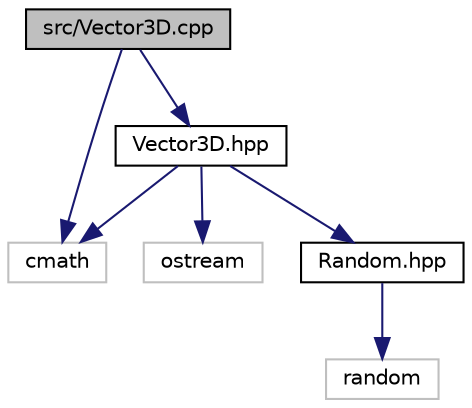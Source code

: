 digraph "src/Vector3D.cpp"
{
 // LATEX_PDF_SIZE
  edge [fontname="Helvetica",fontsize="10",labelfontname="Helvetica",labelfontsize="10"];
  node [fontname="Helvetica",fontsize="10",shape=record];
  Node1 [label="src/Vector3D.cpp",height=0.2,width=0.4,color="black", fillcolor="grey75", style="filled", fontcolor="black",tooltip="Implementation of the Vector3D class."];
  Node1 -> Node2 [color="midnightblue",fontsize="10",style="solid"];
  Node2 [label="Vector3D.hpp",height=0.2,width=0.4,color="black", fillcolor="white", style="filled",URL="$Vector3D_8hpp_source.html",tooltip=" "];
  Node2 -> Node3 [color="midnightblue",fontsize="10",style="solid"];
  Node3 [label="cmath",height=0.2,width=0.4,color="grey75", fillcolor="white", style="filled",tooltip=" "];
  Node2 -> Node4 [color="midnightblue",fontsize="10",style="solid"];
  Node4 [label="ostream",height=0.2,width=0.4,color="grey75", fillcolor="white", style="filled",tooltip=" "];
  Node2 -> Node5 [color="midnightblue",fontsize="10",style="solid"];
  Node5 [label="Random.hpp",height=0.2,width=0.4,color="black", fillcolor="white", style="filled",URL="$Random_8hpp_source.html",tooltip=" "];
  Node5 -> Node6 [color="midnightblue",fontsize="10",style="solid"];
  Node6 [label="random",height=0.2,width=0.4,color="grey75", fillcolor="white", style="filled",tooltip=" "];
  Node1 -> Node3 [color="midnightblue",fontsize="10",style="solid"];
}
